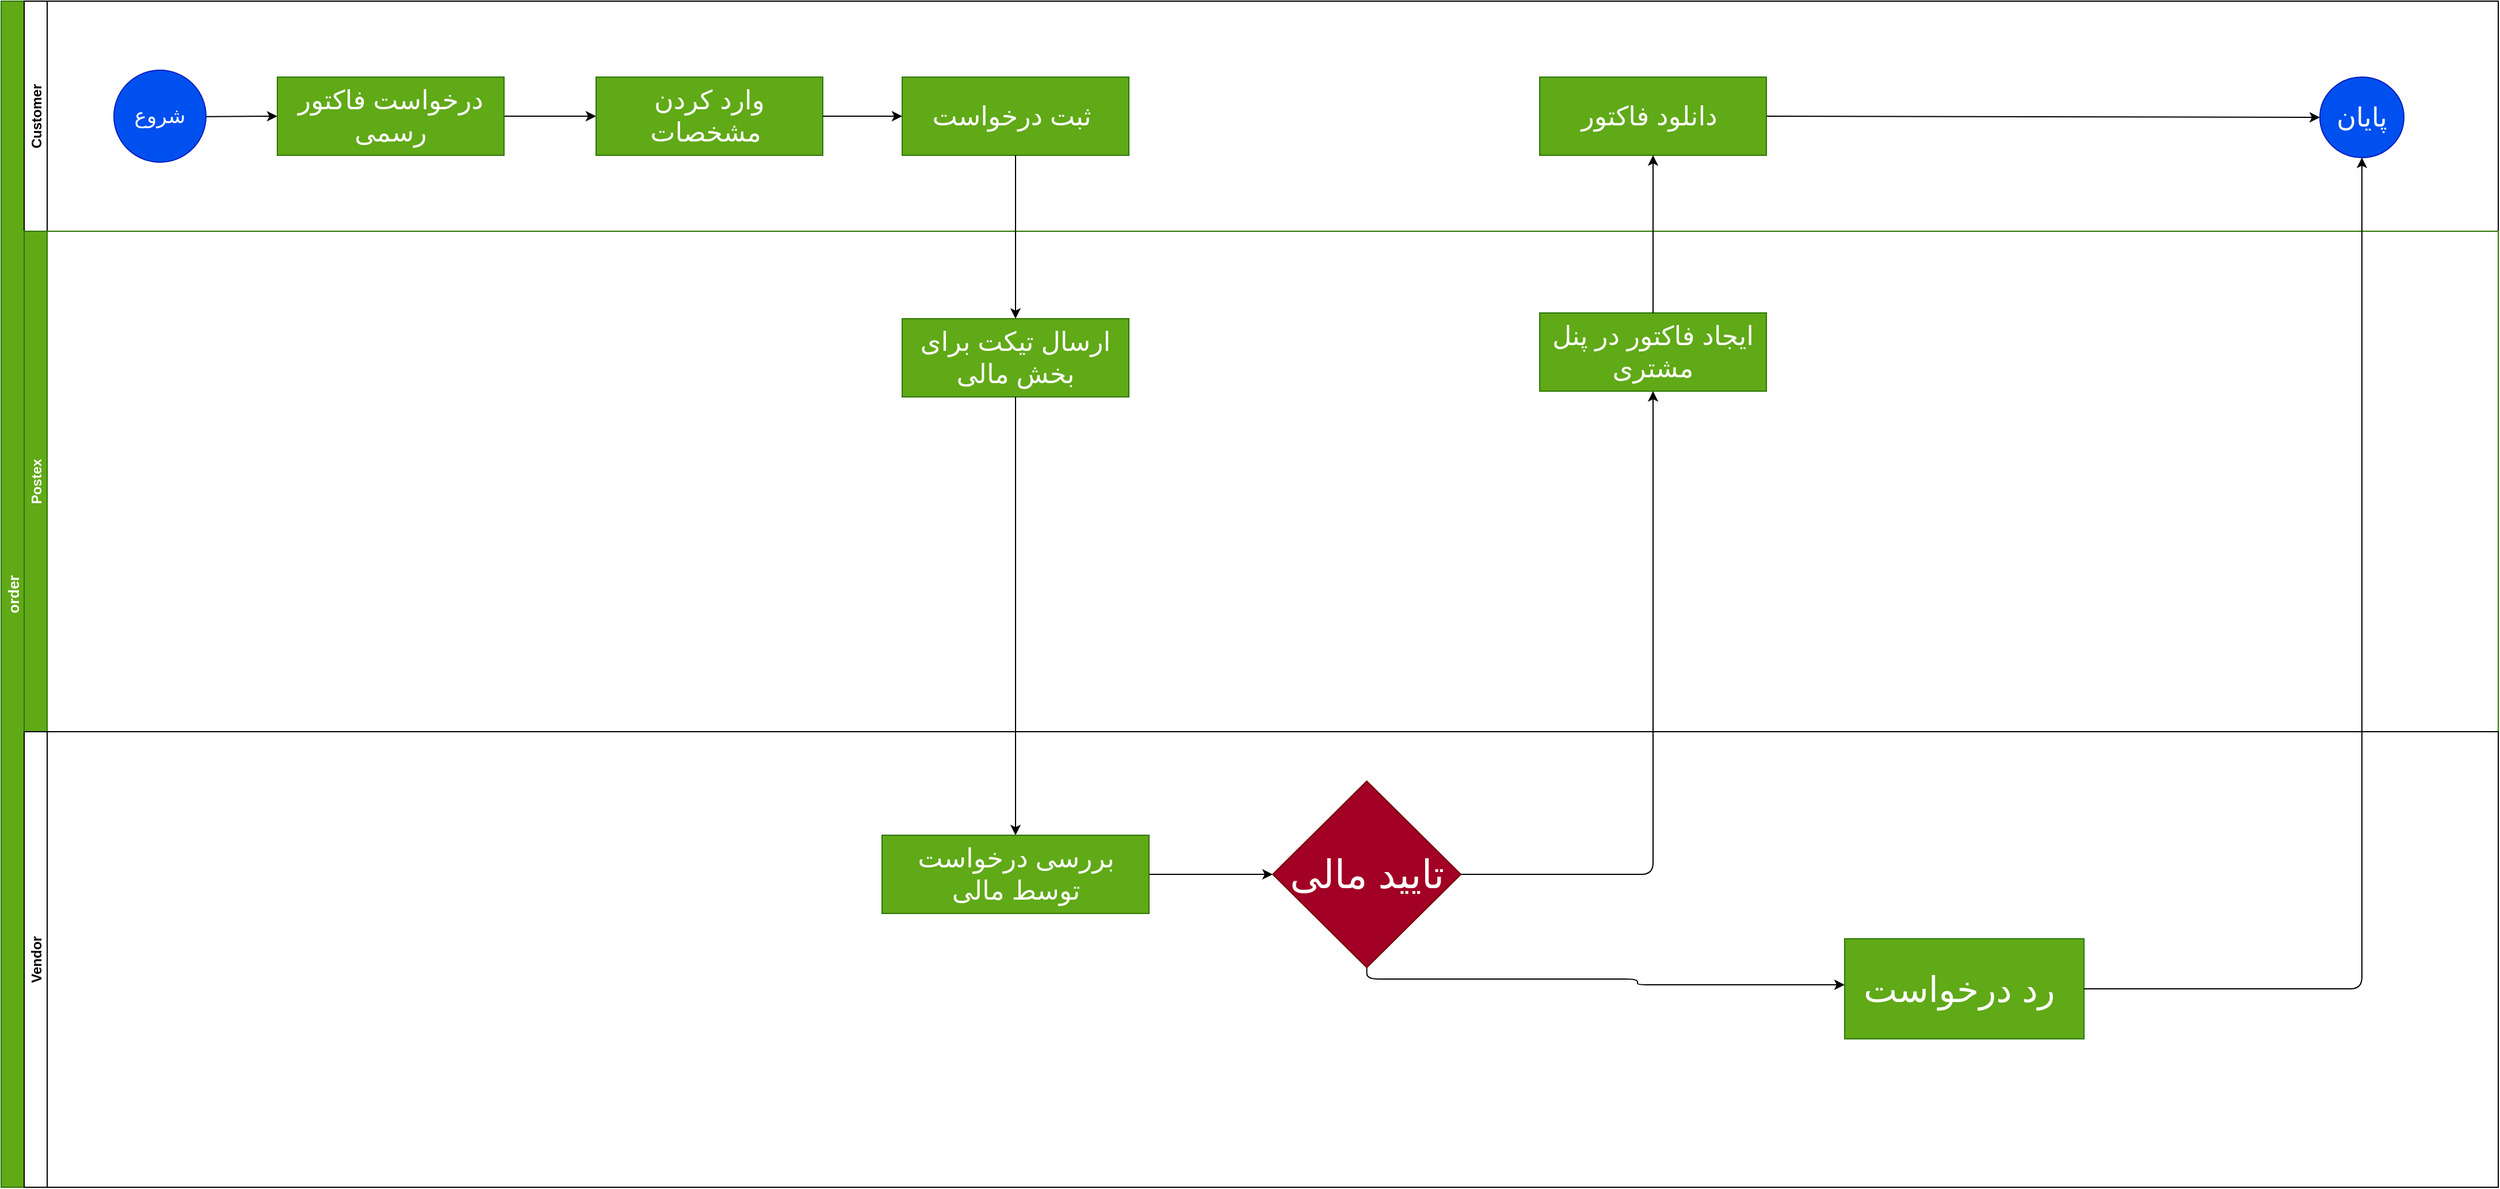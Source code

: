 <mxfile>
    <diagram id="CXXSiYioIeRtVV1KvOWu" name="Page-1">
        <mxGraphModel dx="1640" dy="1134" grid="0" gridSize="10" guides="1" tooltips="1" connect="1" arrows="1" fold="1" page="1" pageScale="1" pageWidth="2336" pageHeight="1654" math="0" shadow="0">
            <root>
                <mxCell id="0"/>
                <mxCell id="1" parent="0"/>
                <mxCell id="2" value="order" style="swimlane;childLayout=stackLayout;resizeParent=1;resizeParentMax=0;horizontal=0;startSize=20;horizontalStack=0;fillColor=#60a917;strokeColor=#2D7600;fontColor=#ffffff;fontSize=13;" parent="1" vertex="1">
                    <mxGeometry x="83" y="80" width="2170" height="1031" as="geometry"/>
                </mxCell>
                <mxCell id="3" value="Customer" style="swimlane;startSize=20;horizontal=0;" parent="2" vertex="1">
                    <mxGeometry x="20" width="2150" height="200" as="geometry"/>
                </mxCell>
                <mxCell id="112" value="" style="edgeStyle=none;html=1;" parent="3" source="22" target="111" edge="1">
                    <mxGeometry relative="1" as="geometry"/>
                </mxCell>
                <mxCell id="22" value="&lt;font style=&quot;font-size: 18px&quot;&gt;شروع&lt;/font&gt;" style="ellipse;whiteSpace=wrap;html=1;aspect=fixed;fontSize=13;fillColor=#0050ef;strokeColor=#001DBC;fontColor=#ffffff;" parent="3" vertex="1">
                    <mxGeometry x="78" y="60" width="80" height="80" as="geometry"/>
                </mxCell>
                <mxCell id="114" value="" style="edgeStyle=none;html=1;fontSize=23;" parent="3" source="111" target="113" edge="1">
                    <mxGeometry relative="1" as="geometry"/>
                </mxCell>
                <mxCell id="111" value="&lt;font style=&quot;font-size: 23px&quot;&gt;درخواست فاکتور رسمی&lt;/font&gt;" style="whiteSpace=wrap;html=1;fontSize=13;fillColor=#60a917;strokeColor=#2D7600;fontColor=#ffffff;" parent="3" vertex="1">
                    <mxGeometry x="220" y="66" width="197" height="68" as="geometry"/>
                </mxCell>
                <mxCell id="113" value="&lt;span style=&quot;font-size: 23px&quot;&gt;وارد کردن مشخصات&amp;nbsp;&lt;/span&gt;" style="whiteSpace=wrap;html=1;fontSize=13;fillColor=#60a917;strokeColor=#2D7600;fontColor=#ffffff;" parent="3" vertex="1">
                    <mxGeometry x="497" y="66" width="197" height="68" as="geometry"/>
                </mxCell>
                <mxCell id="115" value="&lt;span style=&quot;font-size: 23px&quot;&gt;ثبت درخواست&amp;nbsp;&lt;/span&gt;" style="whiteSpace=wrap;html=1;fontSize=13;fillColor=#60a917;strokeColor=#2D7600;fontColor=#ffffff;" parent="3" vertex="1">
                    <mxGeometry x="763" y="66" width="197" height="68" as="geometry"/>
                </mxCell>
                <mxCell id="116" value="" style="edgeStyle=none;html=1;fontSize=23;" parent="3" source="113" target="115" edge="1">
                    <mxGeometry relative="1" as="geometry"/>
                </mxCell>
                <mxCell id="125" style="edgeStyle=none;html=1;exitX=1;exitY=0.5;exitDx=0;exitDy=0;entryX=0;entryY=0.5;entryDx=0;entryDy=0;fontSize=23;" parent="3" source="123" target="29" edge="1">
                    <mxGeometry relative="1" as="geometry"/>
                </mxCell>
                <mxCell id="123" value="&lt;span style=&quot;font-size: 23px&quot;&gt;دانلود فاکتور&amp;nbsp;&lt;/span&gt;" style="whiteSpace=wrap;html=1;fontSize=13;fillColor=#60a917;strokeColor=#2D7600;fontColor=#ffffff;" parent="3" vertex="1">
                    <mxGeometry x="1317" y="66" width="197" height="68" as="geometry"/>
                </mxCell>
                <mxCell id="29" value="&lt;font style=&quot;font-size: 23px&quot;&gt;پایان&lt;/font&gt;" style="ellipse;whiteSpace=wrap;html=1;fillColor=#0050ef;strokeColor=#001DBC;fontColor=#ffffff;" parent="3" vertex="1">
                    <mxGeometry x="1995" y="66" width="73" height="70" as="geometry"/>
                </mxCell>
                <mxCell id="20" value="Postex" style="swimlane;startSize=20;horizontal=0;fillColor=#60a917;strokeColor=#2D7600;fontColor=#ffffff;" parent="2" vertex="1">
                    <mxGeometry x="20" y="200" width="2150" height="435" as="geometry"/>
                </mxCell>
                <mxCell id="117" value="&lt;span style=&quot;font-size: 23px&quot;&gt;ارسال تیکت برای بخش مالی&lt;/span&gt;" style="whiteSpace=wrap;html=1;fontSize=13;fillColor=#60a917;strokeColor=#2D7600;fontColor=#ffffff;" parent="20" vertex="1">
                    <mxGeometry x="763" y="76" width="197" height="68" as="geometry"/>
                </mxCell>
                <mxCell id="121" value="&lt;span style=&quot;font-size: 23px&quot;&gt;ایجاد فاکتور در پنل مشتری&lt;/span&gt;" style="whiteSpace=wrap;html=1;fontSize=13;fillColor=#60a917;strokeColor=#2D7600;fontColor=#ffffff;" parent="20" vertex="1">
                    <mxGeometry x="1317" y="71" width="197" height="68" as="geometry"/>
                </mxCell>
                <mxCell id="118" value="" style="edgeStyle=none;html=1;fontSize=23;" parent="2" source="115" target="117" edge="1">
                    <mxGeometry relative="1" as="geometry"/>
                </mxCell>
                <mxCell id="124" value="" style="edgeStyle=none;html=1;fontSize=23;" parent="2" source="121" target="123" edge="1">
                    <mxGeometry relative="1" as="geometry"/>
                </mxCell>
                <mxCell id="120" value="" style="edgeStyle=orthogonalEdgeStyle;html=1;fontSize=23;" parent="2" source="117" target="119" edge="1">
                    <mxGeometry relative="1" as="geometry"/>
                </mxCell>
                <mxCell id="128" style="edgeStyle=orthogonalEdgeStyle;html=1;exitX=1;exitY=0.5;exitDx=0;exitDy=0;fontSize=34;" edge="1" parent="2" source="126" target="121">
                    <mxGeometry relative="1" as="geometry"/>
                </mxCell>
                <mxCell id="58" value="Vendor" style="swimlane;startSize=20;horizontal=0;" parent="2" vertex="1">
                    <mxGeometry x="20" y="635" width="2150" height="396" as="geometry"/>
                </mxCell>
                <mxCell id="127" value="" style="edgeStyle=orthogonalEdgeStyle;html=1;" edge="1" parent="58" source="119" target="126">
                    <mxGeometry relative="1" as="geometry"/>
                </mxCell>
                <mxCell id="119" value="&lt;span style=&quot;font-size: 23px&quot;&gt;بررسی درخواست توسط مالی&lt;/span&gt;" style="whiteSpace=wrap;html=1;fontSize=13;fillColor=#60a917;strokeColor=#2D7600;fontColor=#ffffff;" parent="58" vertex="1">
                    <mxGeometry x="745.5" y="90" width="232" height="68" as="geometry"/>
                </mxCell>
                <mxCell id="131" value="" style="edgeStyle=orthogonalEdgeStyle;html=1;fontSize=34;" edge="1" parent="58" source="126" target="130">
                    <mxGeometry relative="1" as="geometry">
                        <Array as="points">
                            <mxPoint x="1167" y="215"/>
                            <mxPoint x="1402" y="215"/>
                            <mxPoint x="1402" y="220"/>
                        </Array>
                    </mxGeometry>
                </mxCell>
                <mxCell id="126" value="&lt;font style=&quot;font-size: 34px&quot;&gt;تایید مالی&lt;/font&gt;" style="rhombus;whiteSpace=wrap;html=1;fontSize=13;fillColor=#a20025;strokeColor=#6F0000;fontColor=#ffffff;" vertex="1" parent="58">
                    <mxGeometry x="1085" y="43" width="163.5" height="162" as="geometry"/>
                </mxCell>
                <mxCell id="130" value="&lt;font style=&quot;font-size: 31px&quot;&gt;رد درخواست&amp;nbsp;&lt;/font&gt;" style="whiteSpace=wrap;html=1;fontSize=13;fillColor=#60a917;strokeColor=#2D7600;fontColor=#ffffff;" vertex="1" parent="58">
                    <mxGeometry x="1582" y="180" width="208" height="87" as="geometry"/>
                </mxCell>
                <mxCell id="132" style="edgeStyle=orthogonalEdgeStyle;html=1;exitX=1;exitY=0.5;exitDx=0;exitDy=0;fontSize=31;" edge="1" parent="2" source="130" target="29">
                    <mxGeometry relative="1" as="geometry"/>
                </mxCell>
            </root>
        </mxGraphModel>
    </diagram>
</mxfile>